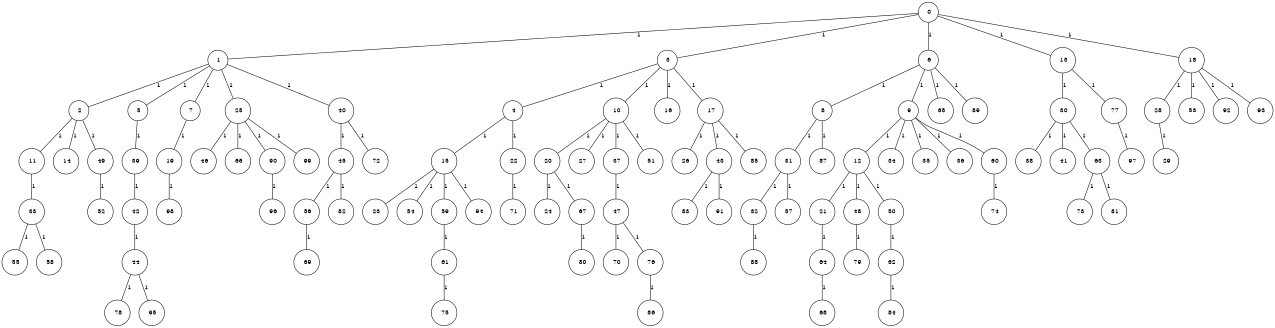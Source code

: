 graph G {
size="8.5,11;"
ratio = "expand;"
fixedsize="true;"
overlap="scale;"
node[shape=circle,width=.12,hight=.12,fontsize=12]
edge[fontsize=12]

0[label=" 0" color=black, pos="1.3356348,1.4077878!"];
1[label=" 1" color=black, pos="1.7041191,0.76634921!"];
2[label=" 2" color=black, pos="2.6843682,2.9849539!"];
3[label=" 3" color=black, pos="1.0654244,2.8780974!"];
4[label=" 4" color=black, pos="0.98203847,0.48712447!"];
5[label=" 5" color=black, pos="1.8125292,0.48884361!"];
6[label=" 6" color=black, pos="0.86656002,1.037185!"];
7[label=" 7" color=black, pos="1.1104193,1.3515627!"];
8[label=" 8" color=black, pos="2.0841583,0.68475032!"];
9[label=" 9" color=black, pos="0.24952724,0.55801835!"];
10[label=" 10" color=black, pos="0.43482216,1.4357991!"];
11[label=" 11" color=black, pos="2.2800471,0.68692517!"];
12[label=" 12" color=black, pos="2.2180962,1.4373413!"];
13[label=" 13" color=black, pos="0.9468195,1.9365665!"];
14[label=" 14" color=black, pos="1.8238158,2.5669315!"];
15[label=" 15" color=black, pos="1.6558805,0.38028914!"];
16[label=" 16" color=black, pos="1.6778448,2.5283163!"];
17[label=" 17" color=black, pos="1.516139,1.8612675!"];
18[label=" 18" color=black, pos="2.6293069,0.45120769!"];
19[label=" 19" color=black, pos="0.61096301,1.1714396!"];
20[label=" 20" color=black, pos="1.3121825,0.8596846!"];
21[label=" 21" color=black, pos="0.53496593,0.072381526!"];
22[label=" 22" color=black, pos="0.77000254,1.2930167!"];
23[label=" 23" color=black, pos="1.5578074,1.1659219!"];
24[label=" 24" color=black, pos="1.7383453,1.1630242!"];
25[label=" 25" color=black, pos="2.7805729,1.2054455!"];
26[label=" 26" color=black, pos="1.3213582,2.3192339!"];
27[label=" 27" color=black, pos="0.79478603,1.7613804!"];
28[label=" 28" color=black, pos="0.099454449,2.3659705!"];
29[label=" 29" color=black, pos="1.4173161,1.9932021!"];
30[label=" 30" color=black, pos="0.077665132,1.6132017!"];
31[label=" 31" color=black, pos="2.9595247,1.8711246!"];
32[label=" 32" color=black, pos="1.4733618,1.9523544!"];
33[label=" 33" color=black, pos="1.0584404,2.6638145!"];
34[label=" 34" color=black, pos="1.814453,2.3121198!"];
35[label=" 35" color=black, pos="0.47372183,1.7162076!"];
36[label=" 36" color=black, pos="0.69456526,2.2075967!"];
37[label=" 37" color=black, pos="2.5205302,1.2992!"];
38[label=" 38" color=black, pos="0.48701759,2.2336678!"];
39[label=" 39" color=black, pos="1.6915252,2.1444124!"];
40[label=" 40" color=black, pos="2.1389413,1.4188217!"];
41[label=" 41" color=black, pos="0.25456664,1.5771803!"];
42[label=" 42" color=black, pos="0.06568458,1.6782588!"];
43[label=" 43" color=black, pos="1.9628004,1.1125827!"];
44[label=" 44" color=black, pos="2.4766445,1.769247!"];
45[label=" 45" color=black, pos="2.5209781,0.59537007!"];
46[label=" 46" color=black, pos="1.9808486,0.454538!"];
47[label=" 47" color=black, pos="1.9338303,1.8372608!"];
48[label=" 48" color=black, pos="0.69571713,1.2701533!"];
49[label=" 49" color=black, pos="2.3387188,2.0193035!"];
50[label=" 50" color=black, pos="0.73663377,2.9438098!"];
51[label=" 51" color=black, pos="1.0920286,2.3567998!"];
52[label=" 52" color=black, pos="0.37657184,0.56584786!"];
53[label=" 53" color=black, pos="2.1944937,2.9055456!"];
54[label=" 54" color=black, pos="0.99025582,2.8477161!"];
55[label=" 55" color=black, pos="2.959034,1.9968578!"];
56[label=" 56" color=black, pos="0.94105951,0.60503491!"];
57[label=" 57" color=black, pos="1.1143447,1.6841817!"];
58[label=" 58" color=black, pos="0.3219006,2.5504126!"];
59[label=" 59" color=black, pos="1.684384,1.9826023!"];
60[label=" 60" color=black, pos="0.033259176,2.9585058!"];
61[label=" 61" color=black, pos="2.7096681,2.4030952!"];
62[label=" 62" color=black, pos="2.224135,0.62401011!"];
63[label=" 63" color=black, pos="0.93578819,2.8379202!"];
64[label=" 64" color=black, pos="0.88787892,1.156626!"];
65[label=" 65" color=black, pos="0.067293462,1.853202!"];
66[label=" 66" color=black, pos="0.46879923,1.8031233!"];
67[label=" 67" color=black, pos="0.310827,1.214139!"];
68[label=" 68" color=black, pos="1.3341758,0.57183907!"];
69[label=" 69" color=black, pos="2.0366962,2.7437678!"];
70[label=" 70" color=black, pos="2.2257455,1.4440003!"];
71[label=" 71" color=black, pos="2.9886458,0.038381407!"];
72[label=" 72" color=black, pos="2.7248755,1.8787483!"];
73[label=" 73" color=black, pos="2.0358152,1.1813631!"];
74[label=" 74" color=black, pos="1.135565,2.6577976!"];
75[label=" 75" color=black, pos="2.7702119,0.79047814!"];
76[label=" 76" color=black, pos="2.0445814,0.14823161!"];
77[label=" 77" color=black, pos="2.3372515,1.3421089!"];
78[label=" 78" color=black, pos="2.2597774,2.7245307!"];
79[label=" 79" color=black, pos="1.0680296,1.124948!"];
80[label=" 80" color=black, pos="2.9579195,0.58507409!"];
81[label=" 81" color=black, pos="0.73564664,2.4983491!"];
82[label=" 82" color=black, pos="1.7509235,1.3176035!"];
83[label=" 83" color=black, pos="2.0280833,0.62552309!"];
84[label=" 84" color=black, pos="1.4703989,1.1539424!"];
85[label=" 85" color=black, pos="0.66575416,0.37064732!"];
86[label=" 86" color=black, pos="1.2821604,2.1739548!"];
87[label=" 87" color=black, pos="0.85809006,1.143095!"];
88[label=" 88" color=black, pos="1.3025991,2.8097442!"];
89[label=" 89" color=black, pos="1.4946062,1.9094573!"];
90[label=" 90" color=black, pos="0.46423994,0.76666509!"];
91[label=" 91" color=black, pos="1.3351425,0.56498798!"];
92[label=" 92" color=black, pos="2.1659429,1.6131918!"];
93[label=" 93" color=black, pos="0.2149816,1.7572286!"];
94[label=" 94" color=black, pos="2.0790171,2.8473319!"];
95[label=" 95" color=black, pos="2.2300862,2.7531167!"];
96[label=" 96" color=black, pos="0.71859601,2.570931!"];
97[label=" 97" color=black, pos="2.8709542,1.458732!"];
98[label=" 98" color=black, pos="0.70744914,2.8275174!"];
99[label=" 99" color=black, pos="0.61758521,1.8481331!"];
0--1[label="1"]
0--3[label="1"]
0--6[label="1"]
0--13[label="1"]
0--18[label="1"]
1--2[label="1"]
1--5[label="1"]
1--7[label="1"]
1--25[label="1"]
1--40[label="1"]
2--11[label="1"]
2--14[label="1"]
2--49[label="1"]
3--4[label="1"]
3--10[label="1"]
3--16[label="1"]
3--17[label="1"]
4--15[label="1"]
4--22[label="1"]
5--39[label="1"]
6--8[label="1"]
6--9[label="1"]
6--65[label="1"]
6--89[label="1"]
7--19[label="1"]
8--31[label="1"]
8--87[label="1"]
9--12[label="1"]
9--34[label="1"]
9--35[label="1"]
9--36[label="1"]
9--60[label="1"]
10--20[label="1"]
10--27[label="1"]
10--37[label="1"]
10--51[label="1"]
11--33[label="1"]
12--21[label="1"]
12--48[label="1"]
12--50[label="1"]
13--30[label="1"]
13--77[label="1"]
15--23[label="1"]
15--54[label="1"]
15--59[label="1"]
15--94[label="1"]
17--26[label="1"]
17--43[label="1"]
17--85[label="1"]
18--28[label="1"]
18--53[label="1"]
18--92[label="1"]
18--93[label="1"]
19--98[label="1"]
20--24[label="1"]
20--67[label="1"]
21--64[label="1"]
22--71[label="1"]
25--46[label="1"]
25--66[label="1"]
25--90[label="1"]
25--99[label="1"]
28--29[label="1"]
30--38[label="1"]
30--41[label="1"]
30--63[label="1"]
31--32[label="1"]
31--57[label="1"]
32--88[label="1"]
33--55[label="1"]
33--58[label="1"]
37--47[label="1"]
39--42[label="1"]
40--45[label="1"]
40--72[label="1"]
42--44[label="1"]
43--83[label="1"]
43--91[label="1"]
44--78[label="1"]
44--95[label="1"]
45--56[label="1"]
45--82[label="1"]
47--70[label="1"]
47--76[label="1"]
48--79[label="1"]
49--52[label="1"]
50--62[label="1"]
56--69[label="1"]
59--61[label="1"]
60--74[label="1"]
61--75[label="1"]
62--84[label="1"]
63--73[label="1"]
63--81[label="1"]
64--68[label="1"]
67--80[label="1"]
76--86[label="1"]
77--97[label="1"]
90--96[label="1"]

}
